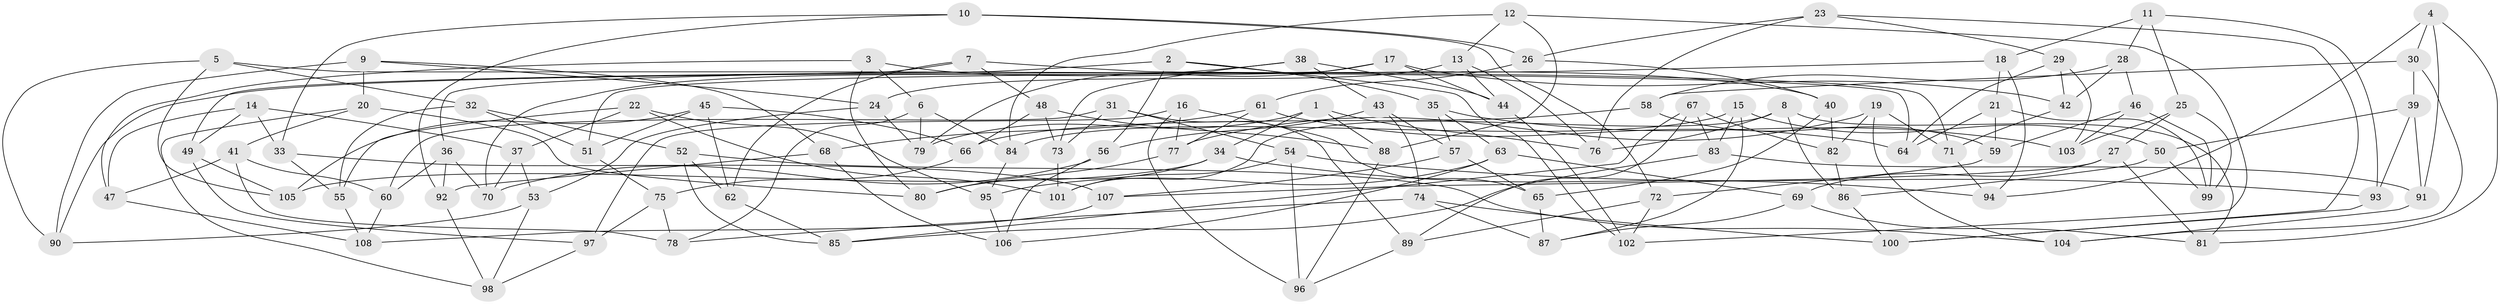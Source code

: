 // Generated by graph-tools (version 1.1) at 2025/03/03/09/25 03:03:03]
// undirected, 108 vertices, 216 edges
graph export_dot {
graph [start="1"]
  node [color=gray90,style=filled];
  1;
  2;
  3;
  4;
  5;
  6;
  7;
  8;
  9;
  10;
  11;
  12;
  13;
  14;
  15;
  16;
  17;
  18;
  19;
  20;
  21;
  22;
  23;
  24;
  25;
  26;
  27;
  28;
  29;
  30;
  31;
  32;
  33;
  34;
  35;
  36;
  37;
  38;
  39;
  40;
  41;
  42;
  43;
  44;
  45;
  46;
  47;
  48;
  49;
  50;
  51;
  52;
  53;
  54;
  55;
  56;
  57;
  58;
  59;
  60;
  61;
  62;
  63;
  64;
  65;
  66;
  67;
  68;
  69;
  70;
  71;
  72;
  73;
  74;
  75;
  76;
  77;
  78;
  79;
  80;
  81;
  82;
  83;
  84;
  85;
  86;
  87;
  88;
  89;
  90;
  91;
  92;
  93;
  94;
  95;
  96;
  97;
  98;
  99;
  100;
  101;
  102;
  103;
  104;
  105;
  106;
  107;
  108;
  1 -- 79;
  1 -- 76;
  1 -- 88;
  1 -- 34;
  2 -- 102;
  2 -- 49;
  2 -- 56;
  2 -- 35;
  3 -- 40;
  3 -- 6;
  3 -- 80;
  3 -- 47;
  4 -- 94;
  4 -- 81;
  4 -- 91;
  4 -- 30;
  5 -- 90;
  5 -- 105;
  5 -- 32;
  5 -- 64;
  6 -- 78;
  6 -- 79;
  6 -- 84;
  7 -- 62;
  7 -- 48;
  7 -- 36;
  7 -- 71;
  8 -- 101;
  8 -- 81;
  8 -- 76;
  8 -- 86;
  9 -- 20;
  9 -- 90;
  9 -- 68;
  9 -- 24;
  10 -- 92;
  10 -- 72;
  10 -- 33;
  10 -- 26;
  11 -- 25;
  11 -- 18;
  11 -- 28;
  11 -- 93;
  12 -- 102;
  12 -- 88;
  12 -- 84;
  12 -- 13;
  13 -- 44;
  13 -- 24;
  13 -- 76;
  14 -- 33;
  14 -- 47;
  14 -- 37;
  14 -- 49;
  15 -- 84;
  15 -- 83;
  15 -- 87;
  15 -- 50;
  16 -- 97;
  16 -- 65;
  16 -- 96;
  16 -- 77;
  17 -- 51;
  17 -- 42;
  17 -- 44;
  17 -- 79;
  18 -- 21;
  18 -- 90;
  18 -- 94;
  19 -- 77;
  19 -- 82;
  19 -- 71;
  19 -- 104;
  20 -- 41;
  20 -- 98;
  20 -- 80;
  21 -- 99;
  21 -- 59;
  21 -- 64;
  22 -- 95;
  22 -- 37;
  22 -- 101;
  22 -- 55;
  23 -- 100;
  23 -- 29;
  23 -- 76;
  23 -- 26;
  24 -- 79;
  24 -- 53;
  25 -- 27;
  25 -- 99;
  25 -- 103;
  26 -- 40;
  26 -- 61;
  27 -- 69;
  27 -- 81;
  27 -- 107;
  28 -- 58;
  28 -- 42;
  28 -- 46;
  29 -- 103;
  29 -- 42;
  29 -- 64;
  30 -- 104;
  30 -- 39;
  30 -- 58;
  31 -- 54;
  31 -- 60;
  31 -- 89;
  31 -- 73;
  32 -- 52;
  32 -- 55;
  32 -- 51;
  33 -- 107;
  33 -- 55;
  34 -- 80;
  34 -- 94;
  34 -- 105;
  35 -- 57;
  35 -- 63;
  35 -- 103;
  36 -- 60;
  36 -- 92;
  36 -- 70;
  37 -- 70;
  37 -- 53;
  38 -- 44;
  38 -- 70;
  38 -- 43;
  38 -- 73;
  39 -- 93;
  39 -- 91;
  39 -- 50;
  40 -- 82;
  40 -- 65;
  41 -- 78;
  41 -- 60;
  41 -- 47;
  42 -- 71;
  43 -- 56;
  43 -- 74;
  43 -- 57;
  44 -- 102;
  45 -- 51;
  45 -- 66;
  45 -- 105;
  45 -- 62;
  46 -- 103;
  46 -- 59;
  46 -- 99;
  47 -- 108;
  48 -- 66;
  48 -- 73;
  48 -- 88;
  49 -- 97;
  49 -- 105;
  50 -- 86;
  50 -- 99;
  51 -- 75;
  52 -- 104;
  52 -- 62;
  52 -- 85;
  53 -- 98;
  53 -- 90;
  54 -- 96;
  54 -- 101;
  54 -- 93;
  55 -- 108;
  56 -- 70;
  56 -- 106;
  57 -- 65;
  57 -- 107;
  58 -- 66;
  58 -- 59;
  59 -- 72;
  60 -- 108;
  61 -- 64;
  61 -- 77;
  61 -- 68;
  62 -- 85;
  63 -- 95;
  63 -- 69;
  63 -- 106;
  65 -- 87;
  66 -- 75;
  67 -- 83;
  67 -- 85;
  67 -- 82;
  67 -- 89;
  68 -- 92;
  68 -- 106;
  69 -- 81;
  69 -- 87;
  71 -- 94;
  72 -- 102;
  72 -- 89;
  73 -- 101;
  74 -- 100;
  74 -- 87;
  74 -- 78;
  75 -- 78;
  75 -- 97;
  77 -- 80;
  82 -- 86;
  83 -- 91;
  83 -- 85;
  84 -- 95;
  86 -- 100;
  88 -- 96;
  89 -- 96;
  91 -- 104;
  92 -- 98;
  93 -- 100;
  95 -- 106;
  97 -- 98;
  107 -- 108;
}
